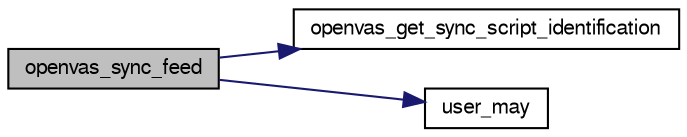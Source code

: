 digraph G
{
  bgcolor="transparent";
  edge [fontname="FreeSans",fontsize="10",labelfontname="FreeSans",labelfontsize="10"];
  node [fontname="FreeSans",fontsize="10",shape=record];
  rankdir=LR;
  Node1 [label="openvas_sync_feed",height=0.2,width=0.4,color="black", fillcolor="grey75", style="filled" fontcolor="black"];
  Node1 -> Node2 [color="midnightblue",fontsize="10",style="solid",fontname="FreeSans"];
  Node2 [label="openvas_get_sync_script_identification",height=0.2,width=0.4,color="black",URL="$manage_8c.html#ab7aa1701e03a8578fa8e80f8f8eefdfa",tooltip="Retrieves the ID string of a feed sync script, with basic validation."];
  Node1 -> Node3 [color="midnightblue",fontsize="10",style="solid",fontname="FreeSans"];
  Node3 [label="user_may",height=0.2,width=0.4,color="black",URL="$manage_8h.html#abe056c751dd156a61be8677666039d29",tooltip="Test whether a user may perform an operation."];
}
